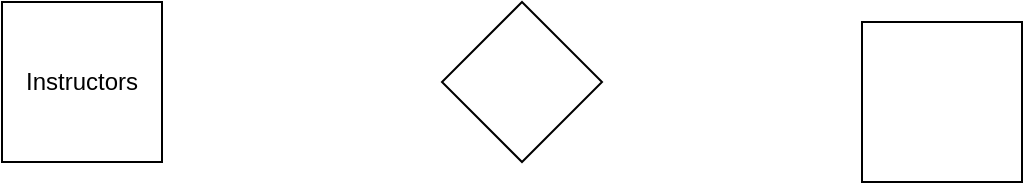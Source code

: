 <mxfile version="22.0.8" type="github">
  <diagram id="R2lEEEUBdFMjLlhIrx00" name="Page-1">
    <mxGraphModel dx="1434" dy="760" grid="1" gridSize="10" guides="1" tooltips="1" connect="1" arrows="1" fold="1" page="1" pageScale="1" pageWidth="850" pageHeight="1100" math="0" shadow="0" extFonts="Permanent Marker^https://fonts.googleapis.com/css?family=Permanent+Marker">
      <root>
        <mxCell id="0" />
        <mxCell id="1" parent="0" />
        <mxCell id="14JuUwyeUVj5jd_LCkiO-1" value="Instructors" style="whiteSpace=wrap;html=1;aspect=fixed;" vertex="1" parent="1">
          <mxGeometry x="90" y="70" width="80" height="80" as="geometry" />
        </mxCell>
        <mxCell id="14JuUwyeUVj5jd_LCkiO-2" value="" style="rhombus;whiteSpace=wrap;html=1;" vertex="1" parent="1">
          <mxGeometry x="310" y="70" width="80" height="80" as="geometry" />
        </mxCell>
        <mxCell id="14JuUwyeUVj5jd_LCkiO-3" value="" style="whiteSpace=wrap;html=1;aspect=fixed;" vertex="1" parent="1">
          <mxGeometry x="520" y="80" width="80" height="80" as="geometry" />
        </mxCell>
      </root>
    </mxGraphModel>
  </diagram>
</mxfile>
